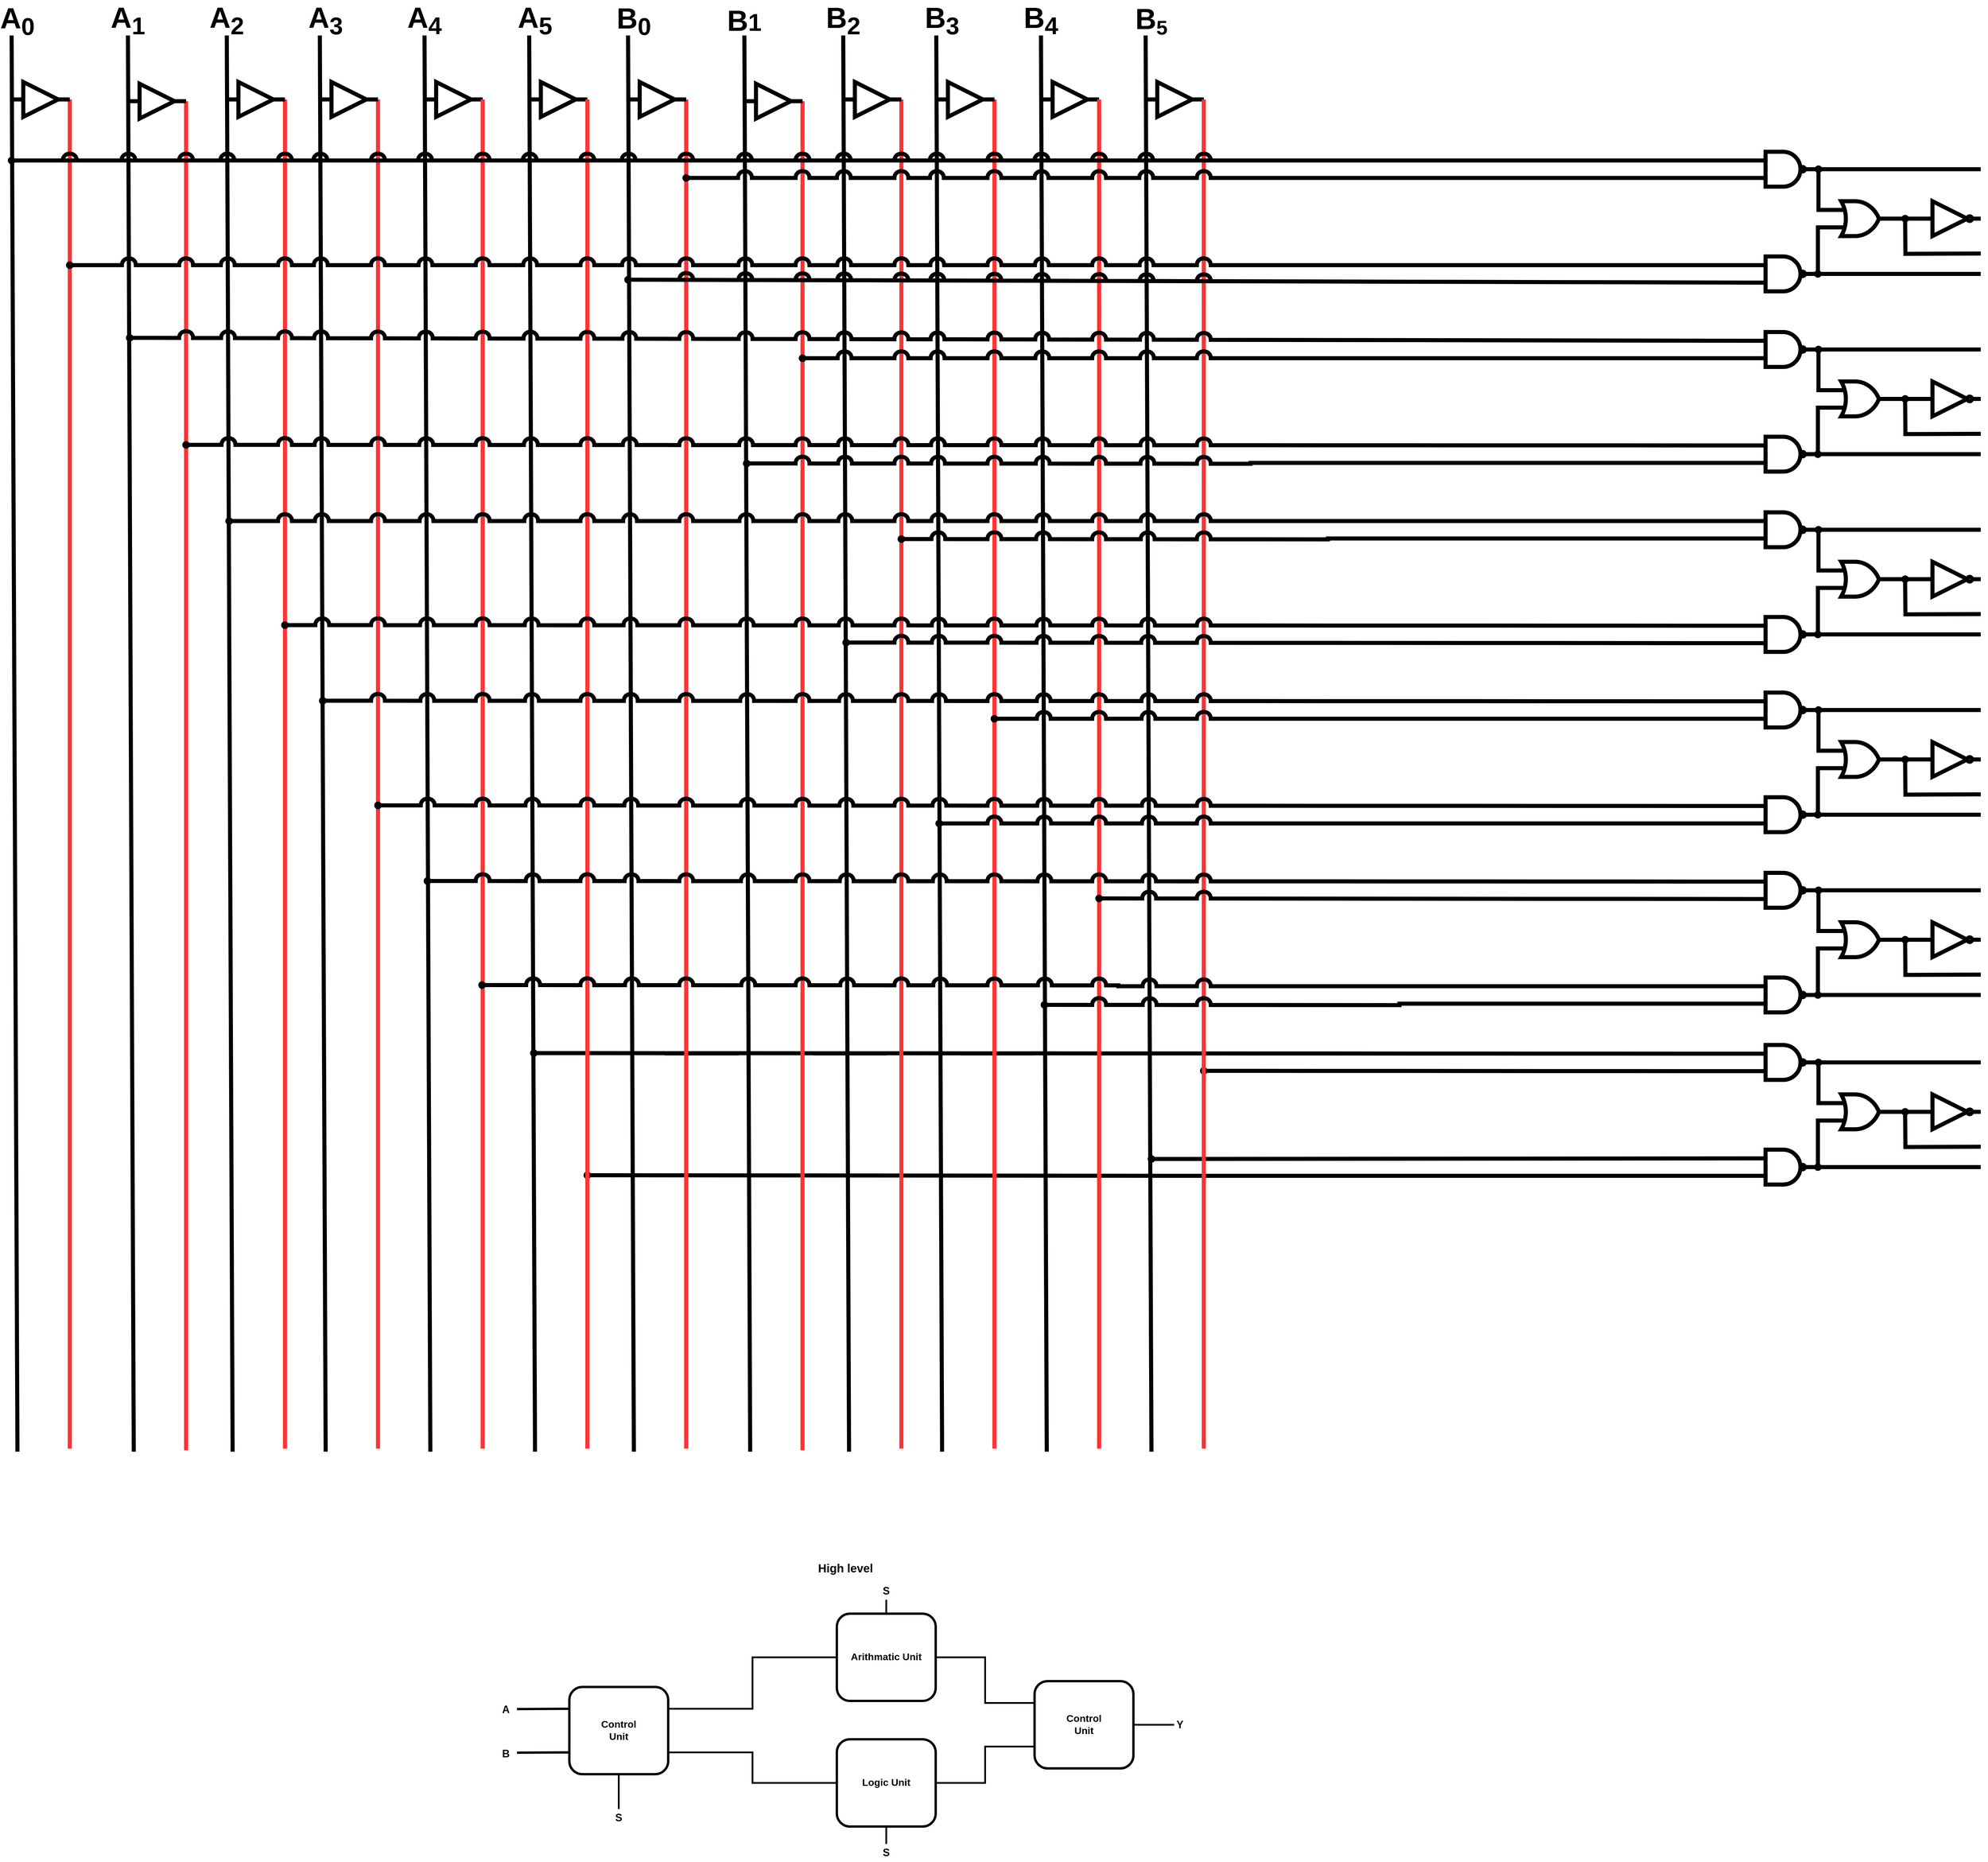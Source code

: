 <mxfile version="25.0.3">
  <diagram name="Page-1" id="jXeNIfA0lCEvLWwut_Vh">
    <mxGraphModel dx="6077" dy="3954" grid="1" gridSize="10" guides="1" tooltips="1" connect="1" arrows="1" fold="1" page="1" pageScale="1" pageWidth="827" pageHeight="1169" math="0" shadow="0">
      <root>
        <mxCell id="0" />
        <mxCell id="1" parent="0" />
        <mxCell id="3hMW9B1TIkrEw7CaCHnL-1" value="&lt;b&gt;&lt;font style=&quot;font-size: 20px;&quot;&gt;High level&lt;/font&gt;&lt;/b&gt;" style="text;html=1;align=center;verticalAlign=middle;whiteSpace=wrap;rounded=0;strokeWidth=7;" parent="1" vertex="1">
          <mxGeometry x="679" y="1560" width="150" height="30" as="geometry" />
        </mxCell>
        <mxCell id="3hMW9B1TIkrEw7CaCHnL-4" style="rounded=0;orthogonalLoop=1;jettySize=auto;html=1;exitX=0;exitY=0.25;exitDx=0;exitDy=0;endArrow=none;endFill=0;strokeWidth=4;" parent="1" source="3hMW9B1TIkrEw7CaCHnL-3" edge="1">
          <mxGeometry relative="1" as="geometry">
            <mxPoint x="189" y="1818" as="targetPoint" />
          </mxGeometry>
        </mxCell>
        <mxCell id="3hMW9B1TIkrEw7CaCHnL-11" style="edgeStyle=orthogonalEdgeStyle;rounded=0;orthogonalLoop=1;jettySize=auto;html=1;exitX=1;exitY=0.75;exitDx=0;exitDy=0;entryX=0;entryY=0.5;entryDx=0;entryDy=0;endArrow=none;endFill=0;strokeWidth=3;" parent="1" source="3hMW9B1TIkrEw7CaCHnL-3" target="3hMW9B1TIkrEw7CaCHnL-10" edge="1">
          <mxGeometry relative="1" as="geometry" />
        </mxCell>
        <mxCell id="3hMW9B1TIkrEw7CaCHnL-12" style="edgeStyle=orthogonalEdgeStyle;rounded=0;orthogonalLoop=1;jettySize=auto;html=1;exitX=1;exitY=0.25;exitDx=0;exitDy=0;entryX=0;entryY=0.5;entryDx=0;entryDy=0;endArrow=none;endFill=0;strokeWidth=3;" parent="1" source="3hMW9B1TIkrEw7CaCHnL-3" target="3hMW9B1TIkrEw7CaCHnL-9" edge="1">
          <mxGeometry relative="1" as="geometry" />
        </mxCell>
        <mxCell id="3hMW9B1TIkrEw7CaCHnL-13" style="edgeStyle=orthogonalEdgeStyle;rounded=0;orthogonalLoop=1;jettySize=auto;html=1;exitX=0.5;exitY=1;exitDx=0;exitDy=0;endArrow=none;endFill=0;strokeWidth=3;" parent="1" source="3hMW9B1TIkrEw7CaCHnL-3" edge="1">
          <mxGeometry relative="1" as="geometry">
            <mxPoint x="364" y="1990" as="targetPoint" />
          </mxGeometry>
        </mxCell>
        <mxCell id="3hMW9B1TIkrEw7CaCHnL-3" value="&lt;b&gt;&lt;font style=&quot;font-size: 17px;&quot;&gt;Control&lt;br&gt;Unit&lt;/font&gt;&lt;/b&gt;" style="rounded=1;whiteSpace=wrap;html=1;strokeWidth=4;" parent="1" vertex="1">
          <mxGeometry x="279" y="1780" width="170" height="150" as="geometry" />
        </mxCell>
        <mxCell id="3hMW9B1TIkrEw7CaCHnL-5" style="rounded=0;orthogonalLoop=1;jettySize=auto;html=1;endArrow=none;endFill=0;strokeWidth=4;exitX=0;exitY=0.75;exitDx=0;exitDy=0;" parent="1" source="3hMW9B1TIkrEw7CaCHnL-3" edge="1">
          <mxGeometry relative="1" as="geometry">
            <mxPoint x="189" y="1893" as="targetPoint" />
            <mxPoint x="279" y="1881" as="sourcePoint" />
          </mxGeometry>
        </mxCell>
        <mxCell id="3hMW9B1TIkrEw7CaCHnL-6" value="&lt;font style=&quot;font-size: 18px;&quot;&gt;&lt;b&gt;A&lt;/b&gt;&lt;/font&gt;" style="text;html=1;align=center;verticalAlign=middle;whiteSpace=wrap;rounded=0;" parent="1" vertex="1">
          <mxGeometry x="160" y="1804" width="20" height="30" as="geometry" />
        </mxCell>
        <mxCell id="3hMW9B1TIkrEw7CaCHnL-7" value="&lt;font style=&quot;font-size: 18px;&quot;&gt;&lt;b&gt;B&lt;/b&gt;&lt;/font&gt;" style="text;html=1;align=center;verticalAlign=middle;whiteSpace=wrap;rounded=0;" parent="1" vertex="1">
          <mxGeometry x="160" y="1880" width="20" height="30" as="geometry" />
        </mxCell>
        <mxCell id="3hMW9B1TIkrEw7CaCHnL-15" style="edgeStyle=orthogonalEdgeStyle;rounded=0;orthogonalLoop=1;jettySize=auto;html=1;strokeWidth=3;endArrow=none;endFill=0;" parent="1" source="3hMW9B1TIkrEw7CaCHnL-9" edge="1">
          <mxGeometry relative="1" as="geometry">
            <mxPoint x="824" y="1630" as="targetPoint" />
          </mxGeometry>
        </mxCell>
        <mxCell id="3hMW9B1TIkrEw7CaCHnL-21" style="edgeStyle=orthogonalEdgeStyle;rounded=0;orthogonalLoop=1;jettySize=auto;html=1;exitX=1;exitY=0.5;exitDx=0;exitDy=0;endArrow=none;endFill=0;entryX=0;entryY=0.25;entryDx=0;entryDy=0;strokeWidth=3;" parent="1" source="3hMW9B1TIkrEw7CaCHnL-9" target="3hMW9B1TIkrEw7CaCHnL-25" edge="1">
          <mxGeometry relative="1" as="geometry">
            <mxPoint x="959" y="1729" as="targetPoint" />
          </mxGeometry>
        </mxCell>
        <mxCell id="3hMW9B1TIkrEw7CaCHnL-9" value="&lt;span style=&quot;font-size: 17px;&quot;&gt;&lt;b&gt;Arithmatic Unit&lt;/b&gt;&lt;/span&gt;" style="rounded=1;whiteSpace=wrap;html=1;strokeWidth=4;" parent="1" vertex="1">
          <mxGeometry x="739" y="1654" width="170" height="150" as="geometry" />
        </mxCell>
        <mxCell id="3hMW9B1TIkrEw7CaCHnL-17" style="edgeStyle=orthogonalEdgeStyle;rounded=0;orthogonalLoop=1;jettySize=auto;html=1;exitX=0.5;exitY=1;exitDx=0;exitDy=0;endArrow=none;endFill=0;strokeWidth=3;" parent="1" source="3hMW9B1TIkrEw7CaCHnL-10" edge="1">
          <mxGeometry relative="1" as="geometry">
            <mxPoint x="824" y="2050" as="targetPoint" />
          </mxGeometry>
        </mxCell>
        <mxCell id="3hMW9B1TIkrEw7CaCHnL-22" style="edgeStyle=orthogonalEdgeStyle;rounded=0;orthogonalLoop=1;jettySize=auto;html=1;exitX=1;exitY=0.5;exitDx=0;exitDy=0;strokeWidth=3;endArrow=none;endFill=0;entryX=0;entryY=0.75;entryDx=0;entryDy=0;" parent="1" source="3hMW9B1TIkrEw7CaCHnL-10" target="3hMW9B1TIkrEw7CaCHnL-25" edge="1">
          <mxGeometry relative="1" as="geometry">
            <mxPoint x="959" y="1945" as="targetPoint" />
          </mxGeometry>
        </mxCell>
        <mxCell id="3hMW9B1TIkrEw7CaCHnL-10" value="&lt;span style=&quot;font-size: 17px;&quot;&gt;&lt;b&gt;Logic Unit&lt;/b&gt;&lt;/span&gt;" style="rounded=1;whiteSpace=wrap;html=1;strokeWidth=4;" parent="1" vertex="1">
          <mxGeometry x="739" y="1870" width="170" height="150" as="geometry" />
        </mxCell>
        <mxCell id="3hMW9B1TIkrEw7CaCHnL-14" value="&lt;font style=&quot;font-size: 18px;&quot;&gt;&lt;b&gt;S&lt;/b&gt;&lt;/font&gt;" style="text;html=1;align=center;verticalAlign=middle;whiteSpace=wrap;rounded=0;" parent="1" vertex="1">
          <mxGeometry x="354" y="1990" width="20" height="30" as="geometry" />
        </mxCell>
        <mxCell id="3hMW9B1TIkrEw7CaCHnL-16" value="&lt;font style=&quot;font-size: 18px;&quot;&gt;&lt;b&gt;S&lt;/b&gt;&lt;/font&gt;" style="text;html=1;align=center;verticalAlign=middle;whiteSpace=wrap;rounded=0;" parent="1" vertex="1">
          <mxGeometry x="814" y="1600" width="20" height="30" as="geometry" />
        </mxCell>
        <mxCell id="3hMW9B1TIkrEw7CaCHnL-20" value="&lt;font style=&quot;font-size: 18px;&quot;&gt;&lt;b&gt;S&lt;/b&gt;&lt;/font&gt;" style="text;html=1;align=center;verticalAlign=middle;whiteSpace=wrap;rounded=0;" parent="1" vertex="1">
          <mxGeometry x="814" y="2050" width="20" height="30" as="geometry" />
        </mxCell>
        <mxCell id="3hMW9B1TIkrEw7CaCHnL-29" style="edgeStyle=orthogonalEdgeStyle;rounded=0;orthogonalLoop=1;jettySize=auto;html=1;exitX=0;exitY=0.5;exitDx=0;exitDy=0;entryX=1;entryY=0.5;entryDx=0;entryDy=0;endArrow=none;endFill=0;strokeWidth=3;" parent="1" source="3hMW9B1TIkrEw7CaCHnL-23" target="3hMW9B1TIkrEw7CaCHnL-25" edge="1">
          <mxGeometry relative="1" as="geometry" />
        </mxCell>
        <mxCell id="3hMW9B1TIkrEw7CaCHnL-23" value="&lt;font style=&quot;font-size: 18px;&quot;&gt;&lt;b&gt;Y&lt;/b&gt;&lt;/font&gt;" style="text;html=1;align=center;verticalAlign=middle;whiteSpace=wrap;rounded=0;" parent="1" vertex="1">
          <mxGeometry x="1319" y="1830" width="20" height="30" as="geometry" />
        </mxCell>
        <mxCell id="3hMW9B1TIkrEw7CaCHnL-25" value="&lt;b&gt;&lt;font style=&quot;font-size: 17px;&quot;&gt;Control&lt;br&gt;Unit&lt;/font&gt;&lt;/b&gt;" style="rounded=1;whiteSpace=wrap;html=1;strokeWidth=4;" parent="1" vertex="1">
          <mxGeometry x="1079" y="1770" width="170" height="150" as="geometry" />
        </mxCell>
        <mxCell id="_FG94MKBac0RokUtaq1R-21" style="edgeStyle=orthogonalEdgeStyle;rounded=0;orthogonalLoop=1;jettySize=auto;html=1;exitX=1;exitY=0.5;exitDx=0;exitDy=0;exitPerimeter=0;endArrow=none;endFill=0;jumpStyle=none;strokeWidth=7;" edge="1" parent="1" source="_FG94MKBac0RokUtaq1R-10">
          <mxGeometry relative="1" as="geometry">
            <mxPoint x="2706" y="-830" as="targetPoint" />
          </mxGeometry>
        </mxCell>
        <mxCell id="_FG94MKBac0RokUtaq1R-10" value="" style="verticalLabelPosition=bottom;shadow=0;align=center;html=1;verticalAlign=top;shape=mxgraph.electrical.logic_gates.logic_gate;operation=and;negating=1;negSize=0.15;strokeWidth=7;" vertex="1" parent="1">
          <mxGeometry x="2316" y="-860" width="100" height="60" as="geometry" />
        </mxCell>
        <mxCell id="_FG94MKBac0RokUtaq1R-22" style="edgeStyle=orthogonalEdgeStyle;rounded=0;orthogonalLoop=1;jettySize=auto;html=1;exitX=1;exitY=0.5;exitDx=0;exitDy=0;exitPerimeter=0;endArrow=none;endFill=0;strokeWidth=7;" edge="1" parent="1" source="_FG94MKBac0RokUtaq1R-11">
          <mxGeometry relative="1" as="geometry">
            <mxPoint x="2706" y="-650" as="targetPoint" />
          </mxGeometry>
        </mxCell>
        <mxCell id="_FG94MKBac0RokUtaq1R-11" value="" style="verticalLabelPosition=bottom;shadow=0;align=center;html=1;verticalAlign=top;shape=mxgraph.electrical.logic_gates.logic_gate;operation=and;negating=1;negSize=0.15;strokeWidth=7;" vertex="1" parent="1">
          <mxGeometry x="2316" y="-680" width="100" height="60" as="geometry" />
        </mxCell>
        <mxCell id="_FG94MKBac0RokUtaq1R-23" style="edgeStyle=orthogonalEdgeStyle;rounded=0;orthogonalLoop=1;jettySize=auto;html=1;exitX=0;exitY=0.25;exitDx=0;exitDy=0;exitPerimeter=0;endArrow=oval;endFill=1;startArrow=none;startFill=0;strokeWidth=7;" edge="1" parent="1" source="_FG94MKBac0RokUtaq1R-14">
          <mxGeometry relative="1" as="geometry">
            <mxPoint x="2427" y="-830" as="targetPoint" />
            <mxPoint x="2451" y="-765" as="sourcePoint" />
            <Array as="points">
              <mxPoint x="2427" y="-760" />
            </Array>
          </mxGeometry>
        </mxCell>
        <mxCell id="_FG94MKBac0RokUtaq1R-24" style="edgeStyle=orthogonalEdgeStyle;rounded=0;orthogonalLoop=1;jettySize=auto;html=1;endArrow=oval;endFill=1;exitX=0;exitY=0.75;exitDx=0;exitDy=0;exitPerimeter=0;strokeWidth=7;" edge="1" parent="1" source="_FG94MKBac0RokUtaq1R-14">
          <mxGeometry relative="1" as="geometry">
            <mxPoint x="2426" y="-650" as="targetPoint" />
            <mxPoint x="2446" y="-735" as="sourcePoint" />
            <Array as="points">
              <mxPoint x="2426" y="-730" />
            </Array>
          </mxGeometry>
        </mxCell>
        <mxCell id="_FG94MKBac0RokUtaq1R-14" value="" style="verticalLabelPosition=bottom;shadow=0;align=center;html=1;verticalAlign=top;shape=mxgraph.electrical.logic_gates.logic_gate;operation=or;strokeWidth=7;" vertex="1" parent="1">
          <mxGeometry x="2451" y="-775" width="100" height="60" as="geometry" />
        </mxCell>
        <mxCell id="_FG94MKBac0RokUtaq1R-25" value="" style="verticalLabelPosition=bottom;shadow=0;align=center;html=1;verticalAlign=top;shape=mxgraph.electrical.logic_gates.inverter_2;strokeWidth=7;" vertex="1" parent="1">
          <mxGeometry x="2606" y="-775" width="100" height="60" as="geometry" />
        </mxCell>
        <mxCell id="_FG94MKBac0RokUtaq1R-26" style="edgeStyle=orthogonalEdgeStyle;rounded=0;orthogonalLoop=1;jettySize=auto;html=1;exitX=1;exitY=0.5;exitDx=0;exitDy=0;exitPerimeter=0;entryX=0;entryY=0.5;entryDx=0;entryDy=0;entryPerimeter=0;endArrow=none;endFill=0;strokeWidth=7;" edge="1" parent="1" source="_FG94MKBac0RokUtaq1R-14" target="_FG94MKBac0RokUtaq1R-25">
          <mxGeometry relative="1" as="geometry" />
        </mxCell>
        <mxCell id="_FG94MKBac0RokUtaq1R-27" value="" style="endArrow=oval;html=1;rounded=0;edgeStyle=orthogonalEdgeStyle;endFill=1;strokeWidth=7;" edge="1" parent="1">
          <mxGeometry width="50" height="50" relative="1" as="geometry">
            <mxPoint x="2706" y="-685" as="sourcePoint" />
            <mxPoint x="2576" y="-745" as="targetPoint" />
          </mxGeometry>
        </mxCell>
        <mxCell id="_FG94MKBac0RokUtaq1R-33" style="edgeStyle=orthogonalEdgeStyle;rounded=0;orthogonalLoop=1;jettySize=auto;html=1;exitX=1;exitY=0.5;exitDx=0;exitDy=0;exitPerimeter=0;endArrow=none;endFill=0;jumpStyle=none;strokeWidth=7;" edge="1" source="_FG94MKBac0RokUtaq1R-34" parent="1">
          <mxGeometry relative="1" as="geometry">
            <mxPoint x="2706" y="-520" as="targetPoint" />
          </mxGeometry>
        </mxCell>
        <mxCell id="_FG94MKBac0RokUtaq1R-34" value="" style="verticalLabelPosition=bottom;shadow=0;align=center;html=1;verticalAlign=top;shape=mxgraph.electrical.logic_gates.logic_gate;operation=and;negating=1;negSize=0.15;strokeWidth=7;" vertex="1" parent="1">
          <mxGeometry x="2316" y="-550" width="100" height="60" as="geometry" />
        </mxCell>
        <mxCell id="_FG94MKBac0RokUtaq1R-35" style="edgeStyle=orthogonalEdgeStyle;rounded=0;orthogonalLoop=1;jettySize=auto;html=1;exitX=1;exitY=0.5;exitDx=0;exitDy=0;exitPerimeter=0;endArrow=none;endFill=0;strokeWidth=7;" edge="1" source="_FG94MKBac0RokUtaq1R-36" parent="1">
          <mxGeometry relative="1" as="geometry">
            <mxPoint x="2706" y="-340" as="targetPoint" />
          </mxGeometry>
        </mxCell>
        <mxCell id="_FG94MKBac0RokUtaq1R-36" value="" style="verticalLabelPosition=bottom;shadow=0;align=center;html=1;verticalAlign=top;shape=mxgraph.electrical.logic_gates.logic_gate;operation=and;negating=1;negSize=0.15;strokeWidth=7;" vertex="1" parent="1">
          <mxGeometry x="2316" y="-370" width="100" height="60" as="geometry" />
        </mxCell>
        <mxCell id="_FG94MKBac0RokUtaq1R-37" style="edgeStyle=orthogonalEdgeStyle;rounded=0;orthogonalLoop=1;jettySize=auto;html=1;exitX=0;exitY=0.25;exitDx=0;exitDy=0;exitPerimeter=0;endArrow=oval;endFill=1;startArrow=none;startFill=0;strokeWidth=7;" edge="1" source="_FG94MKBac0RokUtaq1R-39" parent="1">
          <mxGeometry relative="1" as="geometry">
            <mxPoint x="2427" y="-520" as="targetPoint" />
            <mxPoint x="2451" y="-455" as="sourcePoint" />
            <Array as="points">
              <mxPoint x="2427" y="-450" />
            </Array>
          </mxGeometry>
        </mxCell>
        <mxCell id="_FG94MKBac0RokUtaq1R-38" style="edgeStyle=orthogonalEdgeStyle;rounded=0;orthogonalLoop=1;jettySize=auto;html=1;endArrow=oval;endFill=1;exitX=0;exitY=0.75;exitDx=0;exitDy=0;exitPerimeter=0;strokeWidth=7;" edge="1" source="_FG94MKBac0RokUtaq1R-39" parent="1">
          <mxGeometry relative="1" as="geometry">
            <mxPoint x="2426" y="-340" as="targetPoint" />
            <mxPoint x="2446" y="-425" as="sourcePoint" />
            <Array as="points">
              <mxPoint x="2426" y="-420" />
            </Array>
          </mxGeometry>
        </mxCell>
        <mxCell id="_FG94MKBac0RokUtaq1R-39" value="" style="verticalLabelPosition=bottom;shadow=0;align=center;html=1;verticalAlign=top;shape=mxgraph.electrical.logic_gates.logic_gate;operation=or;strokeWidth=7;" vertex="1" parent="1">
          <mxGeometry x="2451" y="-465" width="100" height="60" as="geometry" />
        </mxCell>
        <mxCell id="_FG94MKBac0RokUtaq1R-43" value="" style="verticalLabelPosition=bottom;shadow=0;align=center;html=1;verticalAlign=top;shape=mxgraph.electrical.logic_gates.inverter_2;strokeWidth=7;" vertex="1" parent="1">
          <mxGeometry x="2606" y="-465" width="100" height="60" as="geometry" />
        </mxCell>
        <mxCell id="_FG94MKBac0RokUtaq1R-44" style="edgeStyle=orthogonalEdgeStyle;rounded=0;orthogonalLoop=1;jettySize=auto;html=1;exitX=1;exitY=0.5;exitDx=0;exitDy=0;exitPerimeter=0;entryX=0;entryY=0.5;entryDx=0;entryDy=0;entryPerimeter=0;endArrow=none;endFill=0;strokeWidth=7;" edge="1" source="_FG94MKBac0RokUtaq1R-39" target="_FG94MKBac0RokUtaq1R-43" parent="1">
          <mxGeometry relative="1" as="geometry" />
        </mxCell>
        <mxCell id="_FG94MKBac0RokUtaq1R-45" value="" style="endArrow=oval;html=1;rounded=0;edgeStyle=orthogonalEdgeStyle;endFill=1;strokeWidth=7;" edge="1" parent="1">
          <mxGeometry width="50" height="50" relative="1" as="geometry">
            <mxPoint x="2706" y="-375" as="sourcePoint" />
            <mxPoint x="2576" y="-435" as="targetPoint" />
          </mxGeometry>
        </mxCell>
        <mxCell id="_FG94MKBac0RokUtaq1R-51" style="edgeStyle=orthogonalEdgeStyle;rounded=0;orthogonalLoop=1;jettySize=auto;html=1;exitX=1;exitY=0.5;exitDx=0;exitDy=0;exitPerimeter=0;endArrow=none;endFill=0;jumpStyle=none;strokeWidth=7;" edge="1" source="_FG94MKBac0RokUtaq1R-52" parent="1">
          <mxGeometry relative="1" as="geometry">
            <mxPoint x="2706" y="-210" as="targetPoint" />
          </mxGeometry>
        </mxCell>
        <mxCell id="_FG94MKBac0RokUtaq1R-52" value="" style="verticalLabelPosition=bottom;shadow=0;align=center;html=1;verticalAlign=top;shape=mxgraph.electrical.logic_gates.logic_gate;operation=and;negating=1;negSize=0.15;strokeWidth=7;" vertex="1" parent="1">
          <mxGeometry x="2316" y="-240" width="100" height="60" as="geometry" />
        </mxCell>
        <mxCell id="_FG94MKBac0RokUtaq1R-53" style="edgeStyle=orthogonalEdgeStyle;rounded=0;orthogonalLoop=1;jettySize=auto;html=1;exitX=1;exitY=0.5;exitDx=0;exitDy=0;exitPerimeter=0;endArrow=none;endFill=0;strokeWidth=7;" edge="1" source="_FG94MKBac0RokUtaq1R-54" parent="1">
          <mxGeometry relative="1" as="geometry">
            <mxPoint x="2706" y="-30" as="targetPoint" />
          </mxGeometry>
        </mxCell>
        <mxCell id="_FG94MKBac0RokUtaq1R-54" value="" style="verticalLabelPosition=bottom;shadow=0;align=center;html=1;verticalAlign=top;shape=mxgraph.electrical.logic_gates.logic_gate;operation=and;negating=1;negSize=0.15;strokeWidth=7;" vertex="1" parent="1">
          <mxGeometry x="2316" y="-60" width="100" height="60" as="geometry" />
        </mxCell>
        <mxCell id="_FG94MKBac0RokUtaq1R-55" style="edgeStyle=orthogonalEdgeStyle;rounded=0;orthogonalLoop=1;jettySize=auto;html=1;exitX=0;exitY=0.25;exitDx=0;exitDy=0;exitPerimeter=0;endArrow=oval;endFill=1;startArrow=none;startFill=0;strokeWidth=7;" edge="1" source="_FG94MKBac0RokUtaq1R-57" parent="1">
          <mxGeometry relative="1" as="geometry">
            <mxPoint x="2427" y="-210" as="targetPoint" />
            <mxPoint x="2451" y="-145" as="sourcePoint" />
            <Array as="points">
              <mxPoint x="2427" y="-140" />
            </Array>
          </mxGeometry>
        </mxCell>
        <mxCell id="_FG94MKBac0RokUtaq1R-56" style="edgeStyle=orthogonalEdgeStyle;rounded=0;orthogonalLoop=1;jettySize=auto;html=1;endArrow=oval;endFill=1;exitX=0;exitY=0.75;exitDx=0;exitDy=0;exitPerimeter=0;strokeWidth=7;" edge="1" source="_FG94MKBac0RokUtaq1R-57" parent="1">
          <mxGeometry relative="1" as="geometry">
            <mxPoint x="2426" y="-30" as="targetPoint" />
            <mxPoint x="2446" y="-115" as="sourcePoint" />
            <Array as="points">
              <mxPoint x="2426" y="-110" />
            </Array>
          </mxGeometry>
        </mxCell>
        <mxCell id="_FG94MKBac0RokUtaq1R-57" value="" style="verticalLabelPosition=bottom;shadow=0;align=center;html=1;verticalAlign=top;shape=mxgraph.electrical.logic_gates.logic_gate;operation=or;strokeWidth=7;" vertex="1" parent="1">
          <mxGeometry x="2451" y="-155" width="100" height="60" as="geometry" />
        </mxCell>
        <mxCell id="_FG94MKBac0RokUtaq1R-61" value="" style="verticalLabelPosition=bottom;shadow=0;align=center;html=1;verticalAlign=top;shape=mxgraph.electrical.logic_gates.inverter_2;strokeWidth=7;" vertex="1" parent="1">
          <mxGeometry x="2606" y="-155" width="100" height="60" as="geometry" />
        </mxCell>
        <mxCell id="_FG94MKBac0RokUtaq1R-62" style="edgeStyle=orthogonalEdgeStyle;rounded=0;orthogonalLoop=1;jettySize=auto;html=1;exitX=1;exitY=0.5;exitDx=0;exitDy=0;exitPerimeter=0;entryX=0;entryY=0.5;entryDx=0;entryDy=0;entryPerimeter=0;endArrow=none;endFill=0;strokeWidth=7;" edge="1" source="_FG94MKBac0RokUtaq1R-57" target="_FG94MKBac0RokUtaq1R-61" parent="1">
          <mxGeometry relative="1" as="geometry" />
        </mxCell>
        <mxCell id="_FG94MKBac0RokUtaq1R-63" value="" style="endArrow=oval;html=1;rounded=0;edgeStyle=orthogonalEdgeStyle;endFill=1;strokeWidth=7;" edge="1" parent="1">
          <mxGeometry width="50" height="50" relative="1" as="geometry">
            <mxPoint x="2706" y="-65" as="sourcePoint" />
            <mxPoint x="2576" y="-125" as="targetPoint" />
          </mxGeometry>
        </mxCell>
        <mxCell id="_FG94MKBac0RokUtaq1R-86" style="edgeStyle=orthogonalEdgeStyle;rounded=0;orthogonalLoop=1;jettySize=auto;html=1;exitX=1;exitY=0.5;exitDx=0;exitDy=0;exitPerimeter=0;endArrow=none;endFill=0;jumpStyle=none;strokeWidth=7;" edge="1" source="_FG94MKBac0RokUtaq1R-87" parent="1">
          <mxGeometry relative="1" as="geometry">
            <mxPoint x="2706" y="100" as="targetPoint" />
          </mxGeometry>
        </mxCell>
        <mxCell id="_FG94MKBac0RokUtaq1R-87" value="" style="verticalLabelPosition=bottom;shadow=0;align=center;html=1;verticalAlign=top;shape=mxgraph.electrical.logic_gates.logic_gate;operation=and;negating=1;negSize=0.15;strokeWidth=7;" vertex="1" parent="1">
          <mxGeometry x="2316" y="70" width="100" height="60" as="geometry" />
        </mxCell>
        <mxCell id="_FG94MKBac0RokUtaq1R-88" style="edgeStyle=orthogonalEdgeStyle;rounded=0;orthogonalLoop=1;jettySize=auto;html=1;exitX=1;exitY=0.5;exitDx=0;exitDy=0;exitPerimeter=0;endArrow=none;endFill=0;strokeWidth=7;" edge="1" source="_FG94MKBac0RokUtaq1R-89" parent="1">
          <mxGeometry relative="1" as="geometry">
            <mxPoint x="2706" y="280" as="targetPoint" />
          </mxGeometry>
        </mxCell>
        <mxCell id="_FG94MKBac0RokUtaq1R-89" value="" style="verticalLabelPosition=bottom;shadow=0;align=center;html=1;verticalAlign=top;shape=mxgraph.electrical.logic_gates.logic_gate;operation=and;negating=1;negSize=0.15;strokeWidth=7;" vertex="1" parent="1">
          <mxGeometry x="2316" y="250" width="100" height="60" as="geometry" />
        </mxCell>
        <mxCell id="_FG94MKBac0RokUtaq1R-90" style="edgeStyle=orthogonalEdgeStyle;rounded=0;orthogonalLoop=1;jettySize=auto;html=1;exitX=0;exitY=0.25;exitDx=0;exitDy=0;exitPerimeter=0;endArrow=oval;endFill=1;startArrow=none;startFill=0;strokeWidth=7;" edge="1" source="_FG94MKBac0RokUtaq1R-92" parent="1">
          <mxGeometry relative="1" as="geometry">
            <mxPoint x="2427" y="100" as="targetPoint" />
            <mxPoint x="2451" y="165" as="sourcePoint" />
            <Array as="points">
              <mxPoint x="2427" y="170" />
            </Array>
          </mxGeometry>
        </mxCell>
        <mxCell id="_FG94MKBac0RokUtaq1R-91" style="edgeStyle=orthogonalEdgeStyle;rounded=0;orthogonalLoop=1;jettySize=auto;html=1;endArrow=oval;endFill=1;exitX=0;exitY=0.75;exitDx=0;exitDy=0;exitPerimeter=0;strokeWidth=7;" edge="1" source="_FG94MKBac0RokUtaq1R-92" parent="1">
          <mxGeometry relative="1" as="geometry">
            <mxPoint x="2426" y="280" as="targetPoint" />
            <mxPoint x="2446" y="195" as="sourcePoint" />
            <Array as="points">
              <mxPoint x="2426" y="200" />
            </Array>
          </mxGeometry>
        </mxCell>
        <mxCell id="_FG94MKBac0RokUtaq1R-92" value="" style="verticalLabelPosition=bottom;shadow=0;align=center;html=1;verticalAlign=top;shape=mxgraph.electrical.logic_gates.logic_gate;operation=or;strokeWidth=7;" vertex="1" parent="1">
          <mxGeometry x="2451" y="155" width="100" height="60" as="geometry" />
        </mxCell>
        <mxCell id="_FG94MKBac0RokUtaq1R-96" value="" style="verticalLabelPosition=bottom;shadow=0;align=center;html=1;verticalAlign=top;shape=mxgraph.electrical.logic_gates.inverter_2;strokeWidth=7;" vertex="1" parent="1">
          <mxGeometry x="2606" y="155" width="100" height="60" as="geometry" />
        </mxCell>
        <mxCell id="_FG94MKBac0RokUtaq1R-97" style="edgeStyle=orthogonalEdgeStyle;rounded=0;orthogonalLoop=1;jettySize=auto;html=1;exitX=1;exitY=0.5;exitDx=0;exitDy=0;exitPerimeter=0;entryX=0;entryY=0.5;entryDx=0;entryDy=0;entryPerimeter=0;endArrow=none;endFill=0;strokeWidth=7;" edge="1" source="_FG94MKBac0RokUtaq1R-92" target="_FG94MKBac0RokUtaq1R-96" parent="1">
          <mxGeometry relative="1" as="geometry" />
        </mxCell>
        <mxCell id="_FG94MKBac0RokUtaq1R-98" value="" style="endArrow=oval;html=1;rounded=0;edgeStyle=orthogonalEdgeStyle;endFill=1;strokeWidth=7;" edge="1" parent="1">
          <mxGeometry width="50" height="50" relative="1" as="geometry">
            <mxPoint x="2706" y="245" as="sourcePoint" />
            <mxPoint x="2576" y="185" as="targetPoint" />
          </mxGeometry>
        </mxCell>
        <mxCell id="_FG94MKBac0RokUtaq1R-104" style="edgeStyle=orthogonalEdgeStyle;rounded=0;orthogonalLoop=1;jettySize=auto;html=1;exitX=1;exitY=0.5;exitDx=0;exitDy=0;exitPerimeter=0;endArrow=none;endFill=0;jumpStyle=none;strokeWidth=7;" edge="1" source="_FG94MKBac0RokUtaq1R-105" parent="1">
          <mxGeometry relative="1" as="geometry">
            <mxPoint x="2706" y="410" as="targetPoint" />
          </mxGeometry>
        </mxCell>
        <mxCell id="_FG94MKBac0RokUtaq1R-105" value="" style="verticalLabelPosition=bottom;shadow=0;align=center;html=1;verticalAlign=top;shape=mxgraph.electrical.logic_gates.logic_gate;operation=and;negating=1;negSize=0.15;strokeWidth=7;" vertex="1" parent="1">
          <mxGeometry x="2316" y="380" width="100" height="60" as="geometry" />
        </mxCell>
        <mxCell id="_FG94MKBac0RokUtaq1R-106" style="edgeStyle=orthogonalEdgeStyle;rounded=0;orthogonalLoop=1;jettySize=auto;html=1;exitX=1;exitY=0.5;exitDx=0;exitDy=0;exitPerimeter=0;endArrow=none;endFill=0;strokeWidth=7;" edge="1" source="_FG94MKBac0RokUtaq1R-107" parent="1">
          <mxGeometry relative="1" as="geometry">
            <mxPoint x="2706" y="590" as="targetPoint" />
          </mxGeometry>
        </mxCell>
        <mxCell id="_FG94MKBac0RokUtaq1R-107" value="" style="verticalLabelPosition=bottom;shadow=0;align=center;html=1;verticalAlign=top;shape=mxgraph.electrical.logic_gates.logic_gate;operation=and;negating=1;negSize=0.15;strokeWidth=7;" vertex="1" parent="1">
          <mxGeometry x="2316" y="560" width="100" height="60" as="geometry" />
        </mxCell>
        <mxCell id="_FG94MKBac0RokUtaq1R-108" style="edgeStyle=orthogonalEdgeStyle;rounded=0;orthogonalLoop=1;jettySize=auto;html=1;exitX=0;exitY=0.25;exitDx=0;exitDy=0;exitPerimeter=0;endArrow=oval;endFill=1;startArrow=none;startFill=0;strokeWidth=7;" edge="1" source="_FG94MKBac0RokUtaq1R-110" parent="1">
          <mxGeometry relative="1" as="geometry">
            <mxPoint x="2427" y="410" as="targetPoint" />
            <mxPoint x="2451" y="475" as="sourcePoint" />
            <Array as="points">
              <mxPoint x="2427" y="480" />
            </Array>
          </mxGeometry>
        </mxCell>
        <mxCell id="_FG94MKBac0RokUtaq1R-109" style="edgeStyle=orthogonalEdgeStyle;rounded=0;orthogonalLoop=1;jettySize=auto;html=1;endArrow=oval;endFill=1;exitX=0;exitY=0.75;exitDx=0;exitDy=0;exitPerimeter=0;strokeWidth=7;" edge="1" source="_FG94MKBac0RokUtaq1R-110" parent="1">
          <mxGeometry relative="1" as="geometry">
            <mxPoint x="2426" y="590" as="targetPoint" />
            <mxPoint x="2446" y="505" as="sourcePoint" />
            <Array as="points">
              <mxPoint x="2426" y="510" />
            </Array>
          </mxGeometry>
        </mxCell>
        <mxCell id="_FG94MKBac0RokUtaq1R-110" value="" style="verticalLabelPosition=bottom;shadow=0;align=center;html=1;verticalAlign=top;shape=mxgraph.electrical.logic_gates.logic_gate;operation=or;strokeWidth=7;" vertex="1" parent="1">
          <mxGeometry x="2451" y="465" width="100" height="60" as="geometry" />
        </mxCell>
        <mxCell id="_FG94MKBac0RokUtaq1R-114" value="" style="verticalLabelPosition=bottom;shadow=0;align=center;html=1;verticalAlign=top;shape=mxgraph.electrical.logic_gates.inverter_2;strokeWidth=7;" vertex="1" parent="1">
          <mxGeometry x="2606" y="465" width="100" height="60" as="geometry" />
        </mxCell>
        <mxCell id="_FG94MKBac0RokUtaq1R-115" style="edgeStyle=orthogonalEdgeStyle;rounded=0;orthogonalLoop=1;jettySize=auto;html=1;exitX=1;exitY=0.5;exitDx=0;exitDy=0;exitPerimeter=0;entryX=0;entryY=0.5;entryDx=0;entryDy=0;entryPerimeter=0;endArrow=none;endFill=0;strokeWidth=7;" edge="1" source="_FG94MKBac0RokUtaq1R-110" target="_FG94MKBac0RokUtaq1R-114" parent="1">
          <mxGeometry relative="1" as="geometry" />
        </mxCell>
        <mxCell id="_FG94MKBac0RokUtaq1R-116" value="" style="endArrow=oval;html=1;rounded=0;edgeStyle=orthogonalEdgeStyle;endFill=1;strokeWidth=7;" edge="1" parent="1">
          <mxGeometry width="50" height="50" relative="1" as="geometry">
            <mxPoint x="2706" y="555" as="sourcePoint" />
            <mxPoint x="2576" y="495" as="targetPoint" />
          </mxGeometry>
        </mxCell>
        <mxCell id="_FG94MKBac0RokUtaq1R-158" style="edgeStyle=orthogonalEdgeStyle;rounded=0;orthogonalLoop=1;jettySize=auto;html=1;exitX=1;exitY=0.5;exitDx=0;exitDy=0;exitPerimeter=0;endArrow=none;endFill=0;jumpStyle=none;strokeWidth=7;" edge="1" source="_FG94MKBac0RokUtaq1R-159" parent="1">
          <mxGeometry relative="1" as="geometry">
            <mxPoint x="2706" y="706" as="targetPoint" />
          </mxGeometry>
        </mxCell>
        <mxCell id="_FG94MKBac0RokUtaq1R-344" style="edgeStyle=orthogonalEdgeStyle;rounded=0;orthogonalLoop=1;jettySize=auto;html=1;endArrow=oval;endFill=1;exitX=0;exitY=0.25;exitDx=0;exitDy=0;exitPerimeter=0;strokeWidth=7;jumpStyle=arc;jumpSize=12;" edge="1" parent="1" source="_FG94MKBac0RokUtaq1R-159">
          <mxGeometry relative="1" as="geometry">
            <mxPoint x="218" y="690" as="targetPoint" />
            <mxPoint x="2278" y="690" as="sourcePoint" />
          </mxGeometry>
        </mxCell>
        <mxCell id="_FG94MKBac0RokUtaq1R-345" style="edgeStyle=orthogonalEdgeStyle;rounded=0;orthogonalLoop=1;jettySize=auto;html=1;exitX=0;exitY=0.75;exitDx=0;exitDy=0;exitPerimeter=0;endArrow=oval;endFill=1;strokeWidth=7;jumpStyle=arc;jumpSize=12;" edge="1" parent="1" source="_FG94MKBac0RokUtaq1R-159">
          <mxGeometry relative="1" as="geometry">
            <mxPoint x="1370" y="720.5" as="targetPoint" />
          </mxGeometry>
        </mxCell>
        <mxCell id="_FG94MKBac0RokUtaq1R-159" value="" style="verticalLabelPosition=bottom;shadow=0;align=center;html=1;verticalAlign=top;shape=mxgraph.electrical.logic_gates.logic_gate;operation=and;negating=1;negSize=0.15;strokeWidth=7;" vertex="1" parent="1">
          <mxGeometry x="2316" y="676" width="100" height="60" as="geometry" />
        </mxCell>
        <mxCell id="_FG94MKBac0RokUtaq1R-160" style="edgeStyle=orthogonalEdgeStyle;rounded=0;orthogonalLoop=1;jettySize=auto;html=1;exitX=1;exitY=0.5;exitDx=0;exitDy=0;exitPerimeter=0;endArrow=none;endFill=0;strokeWidth=7;" edge="1" source="_FG94MKBac0RokUtaq1R-170" parent="1">
          <mxGeometry relative="1" as="geometry">
            <mxPoint x="2706" y="886" as="targetPoint" />
          </mxGeometry>
        </mxCell>
        <mxCell id="_FG94MKBac0RokUtaq1R-161" style="edgeStyle=orthogonalEdgeStyle;rounded=0;orthogonalLoop=1;jettySize=auto;html=1;exitX=0;exitY=0.25;exitDx=0;exitDy=0;exitPerimeter=0;endArrow=oval;endFill=1;startArrow=none;startFill=0;strokeWidth=7;" edge="1" source="_FG94MKBac0RokUtaq1R-163" parent="1">
          <mxGeometry relative="1" as="geometry">
            <mxPoint x="2427" y="706" as="targetPoint" />
            <mxPoint x="2451" y="771" as="sourcePoint" />
            <Array as="points">
              <mxPoint x="2427" y="776" />
            </Array>
          </mxGeometry>
        </mxCell>
        <mxCell id="_FG94MKBac0RokUtaq1R-162" style="edgeStyle=orthogonalEdgeStyle;rounded=0;orthogonalLoop=1;jettySize=auto;html=1;endArrow=oval;endFill=1;exitX=0;exitY=0.75;exitDx=0;exitDy=0;exitPerimeter=0;strokeWidth=7;" edge="1" source="_FG94MKBac0RokUtaq1R-163" parent="1">
          <mxGeometry relative="1" as="geometry">
            <mxPoint x="2426" y="886" as="targetPoint" />
            <mxPoint x="2446" y="801" as="sourcePoint" />
            <Array as="points">
              <mxPoint x="2426" y="806" />
            </Array>
          </mxGeometry>
        </mxCell>
        <mxCell id="_FG94MKBac0RokUtaq1R-163" value="" style="verticalLabelPosition=bottom;shadow=0;align=center;html=1;verticalAlign=top;shape=mxgraph.electrical.logic_gates.logic_gate;operation=or;strokeWidth=7;" vertex="1" parent="1">
          <mxGeometry x="2451" y="761" width="100" height="60" as="geometry" />
        </mxCell>
        <mxCell id="_FG94MKBac0RokUtaq1R-167" value="" style="verticalLabelPosition=bottom;shadow=0;align=center;html=1;verticalAlign=top;shape=mxgraph.electrical.logic_gates.inverter_2;strokeWidth=7;" vertex="1" parent="1">
          <mxGeometry x="2606" y="761" width="100" height="60" as="geometry" />
        </mxCell>
        <mxCell id="_FG94MKBac0RokUtaq1R-168" style="edgeStyle=orthogonalEdgeStyle;rounded=0;orthogonalLoop=1;jettySize=auto;html=1;exitX=1;exitY=0.5;exitDx=0;exitDy=0;exitPerimeter=0;entryX=0;entryY=0.5;entryDx=0;entryDy=0;entryPerimeter=0;endArrow=none;endFill=0;strokeWidth=7;" edge="1" source="_FG94MKBac0RokUtaq1R-163" target="_FG94MKBac0RokUtaq1R-167" parent="1">
          <mxGeometry relative="1" as="geometry" />
        </mxCell>
        <mxCell id="_FG94MKBac0RokUtaq1R-169" value="" style="endArrow=oval;html=1;rounded=0;edgeStyle=orthogonalEdgeStyle;endFill=1;strokeWidth=7;" edge="1" parent="1">
          <mxGeometry width="50" height="50" relative="1" as="geometry">
            <mxPoint x="2706" y="851" as="sourcePoint" />
            <mxPoint x="2576" y="791" as="targetPoint" />
          </mxGeometry>
        </mxCell>
        <mxCell id="_FG94MKBac0RokUtaq1R-346" style="edgeStyle=orthogonalEdgeStyle;rounded=0;orthogonalLoop=1;jettySize=auto;html=1;exitX=0;exitY=0.25;exitDx=0;exitDy=0;exitPerimeter=0;endArrow=oval;endFill=1;strokeWidth=7;jumpStyle=arc;jumpSize=12;" edge="1" parent="1" source="_FG94MKBac0RokUtaq1R-170">
          <mxGeometry relative="1" as="geometry">
            <mxPoint x="1280" y="872" as="targetPoint" />
            <Array as="points">
              <mxPoint x="1798" y="871" />
              <mxPoint x="1380" y="872" />
            </Array>
          </mxGeometry>
        </mxCell>
        <mxCell id="_FG94MKBac0RokUtaq1R-347" style="edgeStyle=orthogonalEdgeStyle;rounded=0;orthogonalLoop=1;jettySize=auto;html=1;exitX=0;exitY=0.75;exitDx=0;exitDy=0;exitPerimeter=0;strokeWidth=7;endArrow=oval;endFill=1;" edge="1" parent="1" source="_FG94MKBac0RokUtaq1R-170">
          <mxGeometry relative="1" as="geometry">
            <mxPoint x="310" y="900" as="targetPoint" />
          </mxGeometry>
        </mxCell>
        <mxCell id="_FG94MKBac0RokUtaq1R-170" value="" style="verticalLabelPosition=bottom;shadow=0;align=center;html=1;verticalAlign=top;shape=mxgraph.electrical.logic_gates.logic_gate;operation=and;negating=1;negSize=0.15;strokeWidth=7;" vertex="1" parent="1">
          <mxGeometry x="2316" y="856" width="100" height="60" as="geometry" />
        </mxCell>
        <mxCell id="_FG94MKBac0RokUtaq1R-262" value="" style="endArrow=none;html=1;rounded=0;strokeWidth=7;" edge="1" parent="1">
          <mxGeometry width="50" height="50" relative="1" as="geometry">
            <mxPoint x="-670" y="1375.333" as="sourcePoint" />
            <mxPoint x="-680" y="-1060" as="targetPoint" />
          </mxGeometry>
        </mxCell>
        <mxCell id="_FG94MKBac0RokUtaq1R-263" value="" style="endArrow=none;html=1;rounded=0;entryX=1;entryY=0.5;entryDx=0;entryDy=0;strokeWidth=7;strokeColor=#FF3333;" edge="1" parent="1" target="_FG94MKBac0RokUtaq1R-276">
          <mxGeometry width="50" height="50" relative="1" as="geometry">
            <mxPoint x="-580" y="1370" as="sourcePoint" />
            <mxPoint x="-570" y="-930" as="targetPoint" />
          </mxGeometry>
        </mxCell>
        <mxCell id="_FG94MKBac0RokUtaq1R-264" value="" style="endArrow=none;html=1;rounded=0;strokeWidth=7;" edge="1" parent="1">
          <mxGeometry width="50" height="50" relative="1" as="geometry">
            <mxPoint x="-300" y="1375.333" as="sourcePoint" />
            <mxPoint x="-310" y="-1060" as="targetPoint" />
          </mxGeometry>
        </mxCell>
        <mxCell id="_FG94MKBac0RokUtaq1R-265" value="" style="endArrow=none;html=1;rounded=0;strokeWidth=7;" edge="1" parent="1">
          <mxGeometry width="50" height="50" relative="1" as="geometry">
            <mxPoint x="40" y="1375.333" as="sourcePoint" />
            <mxPoint x="30" y="-1060" as="targetPoint" />
          </mxGeometry>
        </mxCell>
        <mxCell id="_FG94MKBac0RokUtaq1R-266" value="" style="endArrow=none;html=1;rounded=0;strokeWidth=7;" edge="1" parent="1">
          <mxGeometry width="50" height="50" relative="1" as="geometry">
            <mxPoint x="-140" y="1375.333" as="sourcePoint" />
            <mxPoint x="-150" y="-1060" as="targetPoint" />
          </mxGeometry>
        </mxCell>
        <mxCell id="_FG94MKBac0RokUtaq1R-267" value="" style="endArrow=none;html=1;rounded=0;strokeWidth=7;" edge="1" parent="1">
          <mxGeometry width="50" height="50" relative="1" as="geometry">
            <mxPoint x="220" y="1375.333" as="sourcePoint" />
            <mxPoint x="210" y="-1060" as="targetPoint" />
          </mxGeometry>
        </mxCell>
        <mxCell id="_FG94MKBac0RokUtaq1R-272" value="" style="endArrow=none;html=1;rounded=0;strokeWidth=7;" edge="1" parent="1">
          <mxGeometry width="50" height="50" relative="1" as="geometry">
            <mxPoint x="-470" y="1375.333" as="sourcePoint" />
            <mxPoint x="-480" y="-1060" as="targetPoint" />
          </mxGeometry>
        </mxCell>
        <mxCell id="_FG94MKBac0RokUtaq1R-273" value="&lt;font style=&quot;font-size: 50px;&quot;&gt;&lt;b&gt;A&lt;sub&gt;0&lt;/sub&gt;&lt;/b&gt;&lt;/font&gt;" style="text;html=1;align=center;verticalAlign=middle;whiteSpace=wrap;rounded=0;" vertex="1" parent="1">
          <mxGeometry x="-700" y="-1100" width="60" height="30" as="geometry" />
        </mxCell>
        <mxCell id="_FG94MKBac0RokUtaq1R-275" value="&lt;font style=&quot;font-size: 50px;&quot;&gt;&lt;b style=&quot;&quot;&gt;A&lt;sub style=&quot;&quot;&gt;2&lt;/sub&gt;&lt;/b&gt;&lt;/font&gt;" style="text;html=1;align=center;verticalAlign=middle;whiteSpace=wrap;rounded=0;" vertex="1" parent="1">
          <mxGeometry x="-340" y="-1101" width="60" height="30" as="geometry" />
        </mxCell>
        <mxCell id="_FG94MKBac0RokUtaq1R-276" value="" style="verticalLabelPosition=bottom;shadow=0;align=center;html=1;verticalAlign=top;shape=mxgraph.electrical.logic_gates.buffer2;strokeWidth=7;" vertex="1" parent="1">
          <mxGeometry x="-680" y="-980" width="100" height="60" as="geometry" />
        </mxCell>
        <mxCell id="_FG94MKBac0RokUtaq1R-277" value="" style="endArrow=none;html=1;rounded=0;entryX=1;entryY=0.5;entryDx=0;entryDy=0;strokeWidth=7;strokeColor=#FF3333;" edge="1" parent="1" target="_FG94MKBac0RokUtaq1R-278">
          <mxGeometry width="50" height="50" relative="1" as="geometry">
            <mxPoint x="-380" y="1373" as="sourcePoint" />
            <mxPoint x="-370" y="-927" as="targetPoint" />
          </mxGeometry>
        </mxCell>
        <mxCell id="_FG94MKBac0RokUtaq1R-278" value="" style="verticalLabelPosition=bottom;shadow=0;align=center;html=1;verticalAlign=top;shape=mxgraph.electrical.logic_gates.buffer2;strokeWidth=7;" vertex="1" parent="1">
          <mxGeometry x="-480" y="-977" width="100" height="60" as="geometry" />
        </mxCell>
        <mxCell id="_FG94MKBac0RokUtaq1R-279" value="&lt;font style=&quot;font-size: 50px;&quot;&gt;&lt;b style=&quot;&quot;&gt;A&lt;sub style=&quot;&quot;&gt;1&lt;/sub&gt;&lt;/b&gt;&lt;/font&gt;" style="text;html=1;align=center;verticalAlign=middle;whiteSpace=wrap;rounded=0;" vertex="1" parent="1">
          <mxGeometry x="-510" y="-1101" width="60" height="30" as="geometry" />
        </mxCell>
        <mxCell id="_FG94MKBac0RokUtaq1R-280" value="&lt;font style=&quot;font-size: 50px;&quot;&gt;&lt;b style=&quot;&quot;&gt;A&lt;sub style=&quot;&quot;&gt;3&lt;/sub&gt;&lt;/b&gt;&lt;/font&gt;" style="text;html=1;align=center;verticalAlign=middle;whiteSpace=wrap;rounded=0;" vertex="1" parent="1">
          <mxGeometry x="-170" y="-1101" width="60" height="30" as="geometry" />
        </mxCell>
        <mxCell id="_FG94MKBac0RokUtaq1R-281" value="&lt;font style=&quot;font-size: 50px;&quot;&gt;&lt;b style=&quot;&quot;&gt;A&lt;sub style=&quot;&quot;&gt;4&lt;/sub&gt;&lt;/b&gt;&lt;/font&gt;" style="text;html=1;align=center;verticalAlign=middle;whiteSpace=wrap;rounded=0;" vertex="1" parent="1">
          <mxGeometry y="-1101" width="60" height="30" as="geometry" />
        </mxCell>
        <mxCell id="_FG94MKBac0RokUtaq1R-282" value="&lt;font style=&quot;font-size: 50px;&quot;&gt;&lt;b style=&quot;&quot;&gt;A&lt;sub style=&quot;&quot;&gt;5&lt;/sub&gt;&lt;/b&gt;&lt;/font&gt;" style="text;html=1;align=center;verticalAlign=middle;whiteSpace=wrap;rounded=0;" vertex="1" parent="1">
          <mxGeometry x="190" y="-1101" width="60" height="30" as="geometry" />
        </mxCell>
        <mxCell id="_FG94MKBac0RokUtaq1R-283" value="" style="endArrow=none;html=1;rounded=0;entryX=1;entryY=0.5;entryDx=0;entryDy=0;strokeWidth=7;strokeColor=#FF3333;" edge="1" parent="1" target="_FG94MKBac0RokUtaq1R-284">
          <mxGeometry width="50" height="50" relative="1" as="geometry">
            <mxPoint x="-210" y="1370" as="sourcePoint" />
            <mxPoint x="-200" y="-930" as="targetPoint" />
          </mxGeometry>
        </mxCell>
        <mxCell id="_FG94MKBac0RokUtaq1R-284" value="" style="verticalLabelPosition=bottom;shadow=0;align=center;html=1;verticalAlign=top;shape=mxgraph.electrical.logic_gates.buffer2;strokeWidth=7;" vertex="1" parent="1">
          <mxGeometry x="-310" y="-980" width="100" height="60" as="geometry" />
        </mxCell>
        <mxCell id="_FG94MKBac0RokUtaq1R-285" value="" style="endArrow=none;html=1;rounded=0;entryX=1;entryY=0.5;entryDx=0;entryDy=0;strokeWidth=7;strokeColor=#FF3333;" edge="1" parent="1" target="_FG94MKBac0RokUtaq1R-286">
          <mxGeometry width="50" height="50" relative="1" as="geometry">
            <mxPoint x="-50" y="1370" as="sourcePoint" />
            <mxPoint x="-40" y="-930" as="targetPoint" />
          </mxGeometry>
        </mxCell>
        <mxCell id="_FG94MKBac0RokUtaq1R-286" value="" style="verticalLabelPosition=bottom;shadow=0;align=center;html=1;verticalAlign=top;shape=mxgraph.electrical.logic_gates.buffer2;strokeWidth=7;" vertex="1" parent="1">
          <mxGeometry x="-150" y="-980" width="100" height="60" as="geometry" />
        </mxCell>
        <mxCell id="_FG94MKBac0RokUtaq1R-288" value="" style="verticalLabelPosition=bottom;shadow=0;align=center;html=1;verticalAlign=top;shape=mxgraph.electrical.logic_gates.buffer2;strokeWidth=7;" vertex="1" parent="1">
          <mxGeometry x="30" y="-980" width="100" height="60" as="geometry" />
        </mxCell>
        <mxCell id="_FG94MKBac0RokUtaq1R-289" value="" style="endArrow=none;html=1;rounded=0;entryX=1;entryY=0.5;entryDx=0;entryDy=0;strokeWidth=7;strokeColor=#FF3333;" edge="1" target="_FG94MKBac0RokUtaq1R-288" parent="1">
          <mxGeometry width="50" height="50" relative="1" as="geometry">
            <mxPoint x="130" y="1370" as="sourcePoint" />
            <mxPoint x="140" y="-930" as="targetPoint" />
          </mxGeometry>
        </mxCell>
        <mxCell id="_FG94MKBac0RokUtaq1R-290" value="" style="verticalLabelPosition=bottom;shadow=0;align=center;html=1;verticalAlign=top;shape=mxgraph.electrical.logic_gates.buffer2;strokeWidth=7;" vertex="1" parent="1">
          <mxGeometry x="210" y="-980" width="100" height="60" as="geometry" />
        </mxCell>
        <mxCell id="_FG94MKBac0RokUtaq1R-291" value="" style="endArrow=none;html=1;rounded=0;entryX=1;entryY=0.5;entryDx=0;entryDy=0;strokeWidth=7;strokeColor=#FF3333;" edge="1" target="_FG94MKBac0RokUtaq1R-290" parent="1">
          <mxGeometry width="50" height="50" relative="1" as="geometry">
            <mxPoint x="310" y="1370" as="sourcePoint" />
            <mxPoint x="320" y="-930" as="targetPoint" />
          </mxGeometry>
        </mxCell>
        <mxCell id="_FG94MKBac0RokUtaq1R-292" value="" style="endArrow=none;html=1;rounded=0;strokeWidth=7;" edge="1" parent="1">
          <mxGeometry width="50" height="50" relative="1" as="geometry">
            <mxPoint x="390" y="1375.333" as="sourcePoint" />
            <mxPoint x="380" y="-1060" as="targetPoint" />
          </mxGeometry>
        </mxCell>
        <mxCell id="_FG94MKBac0RokUtaq1R-293" value="" style="endArrow=none;html=1;rounded=0;entryX=1;entryY=0.5;entryDx=0;entryDy=0;strokeWidth=7;strokeColor=#FF3333;" edge="1" target="_FG94MKBac0RokUtaq1R-301" parent="1">
          <mxGeometry width="50" height="50" relative="1" as="geometry">
            <mxPoint x="480" y="1370" as="sourcePoint" />
            <mxPoint x="490" y="-930" as="targetPoint" />
          </mxGeometry>
        </mxCell>
        <mxCell id="_FG94MKBac0RokUtaq1R-294" value="" style="endArrow=none;html=1;rounded=0;strokeWidth=7;" edge="1" parent="1">
          <mxGeometry width="50" height="50" relative="1" as="geometry">
            <mxPoint x="760" y="1375.333" as="sourcePoint" />
            <mxPoint x="750" y="-1060" as="targetPoint" />
          </mxGeometry>
        </mxCell>
        <mxCell id="_FG94MKBac0RokUtaq1R-295" value="" style="endArrow=none;html=1;rounded=0;strokeWidth=7;" edge="1" parent="1">
          <mxGeometry width="50" height="50" relative="1" as="geometry">
            <mxPoint x="1100" y="1375.333" as="sourcePoint" />
            <mxPoint x="1090" y="-1060" as="targetPoint" />
          </mxGeometry>
        </mxCell>
        <mxCell id="_FG94MKBac0RokUtaq1R-296" value="" style="endArrow=none;html=1;rounded=0;strokeWidth=7;" edge="1" parent="1">
          <mxGeometry width="50" height="50" relative="1" as="geometry">
            <mxPoint x="920" y="1375.333" as="sourcePoint" />
            <mxPoint x="910" y="-1060" as="targetPoint" />
          </mxGeometry>
        </mxCell>
        <mxCell id="_FG94MKBac0RokUtaq1R-297" value="" style="endArrow=none;html=1;rounded=0;strokeWidth=7;" edge="1" parent="1">
          <mxGeometry width="50" height="50" relative="1" as="geometry">
            <mxPoint x="1280" y="1375.333" as="sourcePoint" />
            <mxPoint x="1270" y="-1060" as="targetPoint" />
          </mxGeometry>
        </mxCell>
        <mxCell id="_FG94MKBac0RokUtaq1R-298" value="" style="endArrow=none;html=1;rounded=0;strokeWidth=7;" edge="1" parent="1">
          <mxGeometry width="50" height="50" relative="1" as="geometry">
            <mxPoint x="590" y="1375.333" as="sourcePoint" />
            <mxPoint x="580" y="-1060" as="targetPoint" />
          </mxGeometry>
        </mxCell>
        <mxCell id="_FG94MKBac0RokUtaq1R-299" value="&lt;span style=&quot;font-size: 50px;&quot;&gt;&lt;b&gt;B&lt;sub&gt;0&lt;/sub&gt;&lt;/b&gt;&lt;/span&gt;" style="text;html=1;align=center;verticalAlign=middle;whiteSpace=wrap;rounded=0;" vertex="1" parent="1">
          <mxGeometry x="360" y="-1100" width="60" height="30" as="geometry" />
        </mxCell>
        <mxCell id="_FG94MKBac0RokUtaq1R-300" value="&lt;span style=&quot;font-size: 50px;&quot;&gt;&lt;b&gt;B&lt;sub&gt;2&lt;/sub&gt;&lt;/b&gt;&lt;/span&gt;" style="text;html=1;align=center;verticalAlign=middle;whiteSpace=wrap;rounded=0;" vertex="1" parent="1">
          <mxGeometry x="720" y="-1101" width="60" height="30" as="geometry" />
        </mxCell>
        <mxCell id="_FG94MKBac0RokUtaq1R-301" value="" style="verticalLabelPosition=bottom;shadow=0;align=center;html=1;verticalAlign=top;shape=mxgraph.electrical.logic_gates.buffer2;strokeWidth=7;" vertex="1" parent="1">
          <mxGeometry x="380" y="-980" width="100" height="60" as="geometry" />
        </mxCell>
        <mxCell id="_FG94MKBac0RokUtaq1R-302" value="" style="endArrow=none;html=1;rounded=0;entryX=1;entryY=0.5;entryDx=0;entryDy=0;strokeWidth=7;strokeColor=#FF3333;" edge="1" target="_FG94MKBac0RokUtaq1R-303" parent="1">
          <mxGeometry width="50" height="50" relative="1" as="geometry">
            <mxPoint x="680" y="1373" as="sourcePoint" />
            <mxPoint x="690" y="-927" as="targetPoint" />
          </mxGeometry>
        </mxCell>
        <mxCell id="_FG94MKBac0RokUtaq1R-303" value="" style="verticalLabelPosition=bottom;shadow=0;align=center;html=1;verticalAlign=top;shape=mxgraph.electrical.logic_gates.buffer2;strokeWidth=7;" vertex="1" parent="1">
          <mxGeometry x="580" y="-977" width="100" height="60" as="geometry" />
        </mxCell>
        <mxCell id="_FG94MKBac0RokUtaq1R-304" value="&lt;b style=&quot;&quot;&gt;&lt;span style=&quot;font-size: 50px;&quot;&gt;B&lt;/span&gt;&lt;span style=&quot;font-size: 41.667px;&quot;&gt;1&lt;/span&gt;&lt;/b&gt;" style="text;html=1;align=center;verticalAlign=middle;whiteSpace=wrap;rounded=0;" vertex="1" parent="1">
          <mxGeometry x="550" y="-1101" width="60" height="30" as="geometry" />
        </mxCell>
        <mxCell id="_FG94MKBac0RokUtaq1R-305" value="&lt;span style=&quot;font-size: 50px;&quot;&gt;&lt;b&gt;B&lt;sub&gt;3&lt;/sub&gt;&lt;/b&gt;&lt;/span&gt;" style="text;html=1;align=center;verticalAlign=middle;whiteSpace=wrap;rounded=0;" vertex="1" parent="1">
          <mxGeometry x="890" y="-1101" width="60" height="30" as="geometry" />
        </mxCell>
        <mxCell id="_FG94MKBac0RokUtaq1R-306" value="&lt;span style=&quot;font-size: 50px;&quot;&gt;&lt;b&gt;B&lt;sub&gt;4&lt;/sub&gt;&lt;/b&gt;&lt;/span&gt;" style="text;html=1;align=center;verticalAlign=middle;whiteSpace=wrap;rounded=0;" vertex="1" parent="1">
          <mxGeometry x="1060" y="-1101" width="60" height="30" as="geometry" />
        </mxCell>
        <mxCell id="_FG94MKBac0RokUtaq1R-307" value="&lt;b style=&quot;&quot;&gt;&lt;span style=&quot;font-size: 50px;&quot;&gt;B&lt;/span&gt;&lt;span style=&quot;font-size: 41.667px;&quot;&gt;&lt;sub&gt;5&lt;/sub&gt;&lt;/span&gt;&lt;/b&gt;" style="text;html=1;align=center;verticalAlign=middle;whiteSpace=wrap;rounded=0;" vertex="1" parent="1">
          <mxGeometry x="1250" y="-1101" width="60" height="30" as="geometry" />
        </mxCell>
        <mxCell id="_FG94MKBac0RokUtaq1R-308" value="" style="endArrow=none;html=1;rounded=0;entryX=1;entryY=0.5;entryDx=0;entryDy=0;strokeWidth=7;strokeColor=#FF3333;" edge="1" target="_FG94MKBac0RokUtaq1R-309" parent="1">
          <mxGeometry width="50" height="50" relative="1" as="geometry">
            <mxPoint x="850" y="1370" as="sourcePoint" />
            <mxPoint x="860" y="-930" as="targetPoint" />
          </mxGeometry>
        </mxCell>
        <mxCell id="_FG94MKBac0RokUtaq1R-309" value="" style="verticalLabelPosition=bottom;shadow=0;align=center;html=1;verticalAlign=top;shape=mxgraph.electrical.logic_gates.buffer2;strokeWidth=7;" vertex="1" parent="1">
          <mxGeometry x="750" y="-980" width="100" height="60" as="geometry" />
        </mxCell>
        <mxCell id="_FG94MKBac0RokUtaq1R-310" value="" style="endArrow=none;html=1;rounded=0;entryX=1;entryY=0.5;entryDx=0;entryDy=0;strokeWidth=7;strokeColor=#FF3333;" edge="1" target="_FG94MKBac0RokUtaq1R-311" parent="1">
          <mxGeometry width="50" height="50" relative="1" as="geometry">
            <mxPoint x="1010" y="1370" as="sourcePoint" />
            <mxPoint x="1020" y="-930" as="targetPoint" />
          </mxGeometry>
        </mxCell>
        <mxCell id="_FG94MKBac0RokUtaq1R-311" value="" style="verticalLabelPosition=bottom;shadow=0;align=center;html=1;verticalAlign=top;shape=mxgraph.electrical.logic_gates.buffer2;strokeWidth=7;" vertex="1" parent="1">
          <mxGeometry x="910" y="-980" width="100" height="60" as="geometry" />
        </mxCell>
        <mxCell id="_FG94MKBac0RokUtaq1R-312" value="" style="verticalLabelPosition=bottom;shadow=0;align=center;html=1;verticalAlign=top;shape=mxgraph.electrical.logic_gates.buffer2;strokeWidth=7;" vertex="1" parent="1">
          <mxGeometry x="1090" y="-980" width="100" height="60" as="geometry" />
        </mxCell>
        <mxCell id="_FG94MKBac0RokUtaq1R-313" value="" style="endArrow=none;html=1;rounded=0;entryX=1;entryY=0.5;entryDx=0;entryDy=0;strokeWidth=7;strokeColor=#FF3333;" edge="1" target="_FG94MKBac0RokUtaq1R-312" parent="1">
          <mxGeometry width="50" height="50" relative="1" as="geometry">
            <mxPoint x="1190" y="1370" as="sourcePoint" />
            <mxPoint x="1200" y="-930" as="targetPoint" />
          </mxGeometry>
        </mxCell>
        <mxCell id="_FG94MKBac0RokUtaq1R-314" value="" style="verticalLabelPosition=bottom;shadow=0;align=center;html=1;verticalAlign=top;shape=mxgraph.electrical.logic_gates.buffer2;strokeWidth=7;" vertex="1" parent="1">
          <mxGeometry x="1270" y="-980" width="100" height="60" as="geometry" />
        </mxCell>
        <mxCell id="_FG94MKBac0RokUtaq1R-315" value="" style="endArrow=none;html=1;rounded=0;entryX=1;entryY=0.5;entryDx=0;entryDy=0;jumpStyle=none;strokeWidth=7;strokeColor=#FF3333;" edge="1" target="_FG94MKBac0RokUtaq1R-314" parent="1">
          <mxGeometry width="50" height="50" relative="1" as="geometry">
            <mxPoint x="1370" y="1370" as="sourcePoint" />
            <mxPoint x="1380" y="-930" as="targetPoint" />
          </mxGeometry>
        </mxCell>
        <mxCell id="_FG94MKBac0RokUtaq1R-317" value="" style="endArrow=none;html=1;rounded=0;entryX=0;entryY=0.75;entryDx=0;entryDy=0;entryPerimeter=0;jumpStyle=arc;jumpSize=12;startArrow=oval;startFill=1;strokeWidth=7;" edge="1" parent="1" target="_FG94MKBac0RokUtaq1R-10">
          <mxGeometry width="50" height="50" relative="1" as="geometry">
            <mxPoint x="480" y="-815" as="sourcePoint" />
            <mxPoint x="690" y="-580" as="targetPoint" />
          </mxGeometry>
        </mxCell>
        <mxCell id="_FG94MKBac0RokUtaq1R-318" value="" style="endArrow=none;html=1;rounded=0;entryX=0;entryY=0.25;entryDx=0;entryDy=0;entryPerimeter=0;jumpStyle=arc;jumpSize=12;startArrow=oval;startFill=1;strokeWidth=7;" edge="1" parent="1" target="_FG94MKBac0RokUtaq1R-10">
          <mxGeometry width="50" height="50" relative="1" as="geometry">
            <mxPoint x="-680" y="-845" as="sourcePoint" />
            <mxPoint x="1180" y="-250" as="targetPoint" />
          </mxGeometry>
        </mxCell>
        <mxCell id="_FG94MKBac0RokUtaq1R-319" value="" style="endArrow=none;html=1;rounded=0;entryX=0;entryY=0.25;entryDx=0;entryDy=0;entryPerimeter=0;jumpStyle=arc;jumpSize=12;startArrow=oval;startFill=1;strokeWidth=7;" edge="1" parent="1" target="_FG94MKBac0RokUtaq1R-11">
          <mxGeometry width="50" height="50" relative="1" as="geometry">
            <mxPoint x="-580" y="-665" as="sourcePoint" />
            <mxPoint x="2306" y="-665" as="targetPoint" />
          </mxGeometry>
        </mxCell>
        <mxCell id="_FG94MKBac0RokUtaq1R-324" style="rounded=0;orthogonalLoop=1;jettySize=auto;html=1;exitX=0;exitY=0.25;exitDx=0;exitDy=0;exitPerimeter=0;endArrow=oval;endFill=1;jumpStyle=arc;jumpSize=12;strokeWidth=7;" edge="1" parent="1" source="_FG94MKBac0RokUtaq1R-34">
          <mxGeometry relative="1" as="geometry">
            <mxPoint x="-477" y="-540" as="targetPoint" />
            <mxPoint x="2309" y="-535" as="sourcePoint" />
          </mxGeometry>
        </mxCell>
        <mxCell id="_FG94MKBac0RokUtaq1R-323" value="" style="endArrow=none;html=1;rounded=0;entryX=0;entryY=0.75;entryDx=0;entryDy=0;entryPerimeter=0;startArrow=oval;startFill=1;jumpStyle=arc;jumpSize=12;strokeWidth=7;" edge="1" parent="1" target="_FG94MKBac0RokUtaq1R-11">
          <mxGeometry width="50" height="50" relative="1" as="geometry">
            <mxPoint x="380" y="-640" as="sourcePoint" />
            <mxPoint x="1020" y="-630" as="targetPoint" />
          </mxGeometry>
        </mxCell>
        <mxCell id="_FG94MKBac0RokUtaq1R-325" style="edgeStyle=orthogonalEdgeStyle;rounded=0;orthogonalLoop=1;jettySize=auto;html=1;exitX=0;exitY=0.75;exitDx=0;exitDy=0;exitPerimeter=0;endArrow=oval;endFill=1;jumpStyle=arc;jumpSize=12;strokeWidth=7;" edge="1" parent="1" source="_FG94MKBac0RokUtaq1R-34">
          <mxGeometry relative="1" as="geometry">
            <mxPoint x="680" y="-505" as="targetPoint" />
          </mxGeometry>
        </mxCell>
        <mxCell id="_FG94MKBac0RokUtaq1R-327" style="edgeStyle=orthogonalEdgeStyle;rounded=0;orthogonalLoop=1;jettySize=auto;html=1;exitX=0;exitY=0.25;exitDx=0;exitDy=0;exitPerimeter=0;endArrow=oval;endFill=1;jumpStyle=arc;jumpSize=12;strokeWidth=7;" edge="1" parent="1" source="_FG94MKBac0RokUtaq1R-36">
          <mxGeometry relative="1" as="geometry">
            <mxPoint x="-380" y="-356" as="targetPoint" />
          </mxGeometry>
        </mxCell>
        <mxCell id="_FG94MKBac0RokUtaq1R-329" style="edgeStyle=orthogonalEdgeStyle;rounded=0;orthogonalLoop=1;jettySize=auto;html=1;exitX=0;exitY=0.75;exitDx=0;exitDy=0;exitPerimeter=0;endArrow=oval;endFill=1;jumpStyle=arc;jumpSize=12;strokeWidth=7;" edge="1" parent="1" source="_FG94MKBac0RokUtaq1R-36">
          <mxGeometry relative="1" as="geometry">
            <mxPoint x="584" y="-324" as="targetPoint" />
            <mxPoint x="2310" y="-325" as="sourcePoint" />
          </mxGeometry>
        </mxCell>
        <mxCell id="_FG94MKBac0RokUtaq1R-330" style="edgeStyle=orthogonalEdgeStyle;rounded=0;orthogonalLoop=1;jettySize=auto;html=1;exitX=0;exitY=0.25;exitDx=0;exitDy=0;exitPerimeter=0;endArrow=oval;endFill=1;jumpStyle=arc;jumpSize=12;strokeWidth=7;" edge="1" parent="1" source="_FG94MKBac0RokUtaq1R-52">
          <mxGeometry relative="1" as="geometry">
            <mxPoint x="-306" y="-225" as="targetPoint" />
            <mxPoint x="2310" y="-225" as="sourcePoint" />
          </mxGeometry>
        </mxCell>
        <mxCell id="_FG94MKBac0RokUtaq1R-331" style="edgeStyle=orthogonalEdgeStyle;rounded=0;orthogonalLoop=1;jettySize=auto;html=1;exitX=0;exitY=0.75;exitDx=0;exitDy=0;exitPerimeter=0;endArrow=oval;endFill=1;jumpStyle=arc;jumpSize=12;strokeWidth=7;" edge="1" parent="1" source="_FG94MKBac0RokUtaq1R-52">
          <mxGeometry relative="1" as="geometry">
            <mxPoint x="850" y="-194" as="targetPoint" />
            <mxPoint x="2310" y="-195" as="sourcePoint" />
          </mxGeometry>
        </mxCell>
        <mxCell id="_FG94MKBac0RokUtaq1R-333" style="edgeStyle=orthogonalEdgeStyle;rounded=0;orthogonalLoop=1;jettySize=auto;html=1;exitX=0;exitY=0.25;exitDx=0;exitDy=0;exitPerimeter=0;endArrow=oval;endFill=1;strokeWidth=7;jumpStyle=arc;jumpSize=12;" edge="1" parent="1" source="_FG94MKBac0RokUtaq1R-54">
          <mxGeometry relative="1" as="geometry">
            <mxPoint x="-210" y="-46" as="targetPoint" />
          </mxGeometry>
        </mxCell>
        <mxCell id="_FG94MKBac0RokUtaq1R-334" style="edgeStyle=orthogonalEdgeStyle;rounded=0;orthogonalLoop=1;jettySize=auto;html=1;exitX=0;exitY=0.75;exitDx=0;exitDy=0;exitPerimeter=0;endArrow=oval;endFill=1;strokeWidth=7;jumpStyle=arc;jumpSize=12;" edge="1" parent="1" source="_FG94MKBac0RokUtaq1R-54">
          <mxGeometry relative="1" as="geometry">
            <mxPoint x="755" y="-16" as="targetPoint" />
            <mxPoint x="2311.0" y="-15" as="sourcePoint" />
          </mxGeometry>
        </mxCell>
        <mxCell id="_FG94MKBac0RokUtaq1R-335" style="edgeStyle=orthogonalEdgeStyle;rounded=0;orthogonalLoop=1;jettySize=auto;html=1;exitX=0;exitY=0.25;exitDx=0;exitDy=0;exitPerimeter=0;endArrow=oval;endFill=1;strokeWidth=7;jumpStyle=arc;jumpSize=12;" edge="1" parent="1" source="_FG94MKBac0RokUtaq1R-87">
          <mxGeometry relative="1" as="geometry">
            <mxPoint x="-145" y="84" as="targetPoint" />
            <mxPoint x="2311" y="85" as="sourcePoint" />
          </mxGeometry>
        </mxCell>
        <mxCell id="_FG94MKBac0RokUtaq1R-336" style="edgeStyle=orthogonalEdgeStyle;rounded=0;orthogonalLoop=1;jettySize=auto;html=1;exitX=0;exitY=0.75;exitDx=0;exitDy=0;exitPerimeter=0;endArrow=oval;endFill=1;strokeWidth=7;jumpStyle=arc;jumpSize=12;" edge="1" parent="1" source="_FG94MKBac0RokUtaq1R-87">
          <mxGeometry relative="1" as="geometry">
            <mxPoint x="1010" y="115" as="targetPoint" />
            <mxPoint x="2312" y="115" as="sourcePoint" />
          </mxGeometry>
        </mxCell>
        <mxCell id="_FG94MKBac0RokUtaq1R-337" style="edgeStyle=orthogonalEdgeStyle;rounded=0;orthogonalLoop=1;jettySize=auto;html=1;exitX=0;exitY=0.25;exitDx=0;exitDy=0;exitPerimeter=0;endArrow=oval;endFill=1;strokeWidth=7;jumpStyle=arc;jumpSize=12;" edge="1" parent="1" source="_FG94MKBac0RokUtaq1R-89">
          <mxGeometry relative="1" as="geometry">
            <mxPoint x="-50" y="264" as="targetPoint" />
          </mxGeometry>
        </mxCell>
        <mxCell id="_FG94MKBac0RokUtaq1R-338" style="edgeStyle=orthogonalEdgeStyle;rounded=0;orthogonalLoop=1;jettySize=auto;html=1;exitX=0;exitY=0.75;exitDx=0;exitDy=0;exitPerimeter=0;endArrow=oval;endFill=1;strokeWidth=7;jumpStyle=arc;jumpSize=12;" edge="1" parent="1" source="_FG94MKBac0RokUtaq1R-89">
          <mxGeometry relative="1" as="geometry">
            <mxPoint x="915" y="295" as="targetPoint" />
            <mxPoint x="2311" y="295" as="sourcePoint" />
          </mxGeometry>
        </mxCell>
        <mxCell id="_FG94MKBac0RokUtaq1R-340" style="edgeStyle=orthogonalEdgeStyle;rounded=0;orthogonalLoop=1;jettySize=auto;html=1;exitX=0;exitY=0.25;exitDx=0;exitDy=0;exitPerimeter=0;strokeWidth=7;endArrow=oval;endFill=1;jumpStyle=arc;jumpSize=12;" edge="1" parent="1" source="_FG94MKBac0RokUtaq1R-105">
          <mxGeometry relative="1" as="geometry">
            <mxPoint x="35" y="394" as="targetPoint" />
            <mxPoint x="2321" y="395.0" as="sourcePoint" />
          </mxGeometry>
        </mxCell>
        <mxCell id="_FG94MKBac0RokUtaq1R-341" style="edgeStyle=orthogonalEdgeStyle;rounded=0;orthogonalLoop=1;jettySize=auto;html=1;exitX=0;exitY=0.75;exitDx=0;exitDy=0;exitPerimeter=0;strokeWidth=7;endArrow=oval;endFill=1;jumpStyle=arc;jumpSize=12;" edge="1" parent="1" source="_FG94MKBac0RokUtaq1R-105">
          <mxGeometry relative="1" as="geometry">
            <mxPoint x="1190" y="424" as="targetPoint" />
          </mxGeometry>
        </mxCell>
        <mxCell id="_FG94MKBac0RokUtaq1R-342" style="edgeStyle=orthogonalEdgeStyle;rounded=0;orthogonalLoop=1;jettySize=auto;html=1;exitX=0;exitY=0.25;exitDx=0;exitDy=0;exitPerimeter=0;endArrow=oval;endFill=1;strokeWidth=7;jumpStyle=arc;jumpSize=12;" edge="1" parent="1" source="_FG94MKBac0RokUtaq1R-107">
          <mxGeometry relative="1" as="geometry">
            <mxPoint x="129" y="573" as="targetPoint" />
            <mxPoint x="2305" y="573" as="sourcePoint" />
          </mxGeometry>
        </mxCell>
        <mxCell id="_FG94MKBac0RokUtaq1R-343" style="edgeStyle=orthogonalEdgeStyle;rounded=0;orthogonalLoop=1;jettySize=auto;html=1;endArrow=oval;endFill=1;exitX=0;exitY=0.75;exitDx=0;exitDy=0;exitPerimeter=0;strokeWidth=7;jumpStyle=arc;jumpSize=12;" edge="1" parent="1" source="_FG94MKBac0RokUtaq1R-107">
          <mxGeometry relative="1" as="geometry">
            <mxPoint x="1096" y="607" as="targetPoint" />
            <mxPoint x="2276" y="607" as="sourcePoint" />
          </mxGeometry>
        </mxCell>
      </root>
    </mxGraphModel>
  </diagram>
</mxfile>
